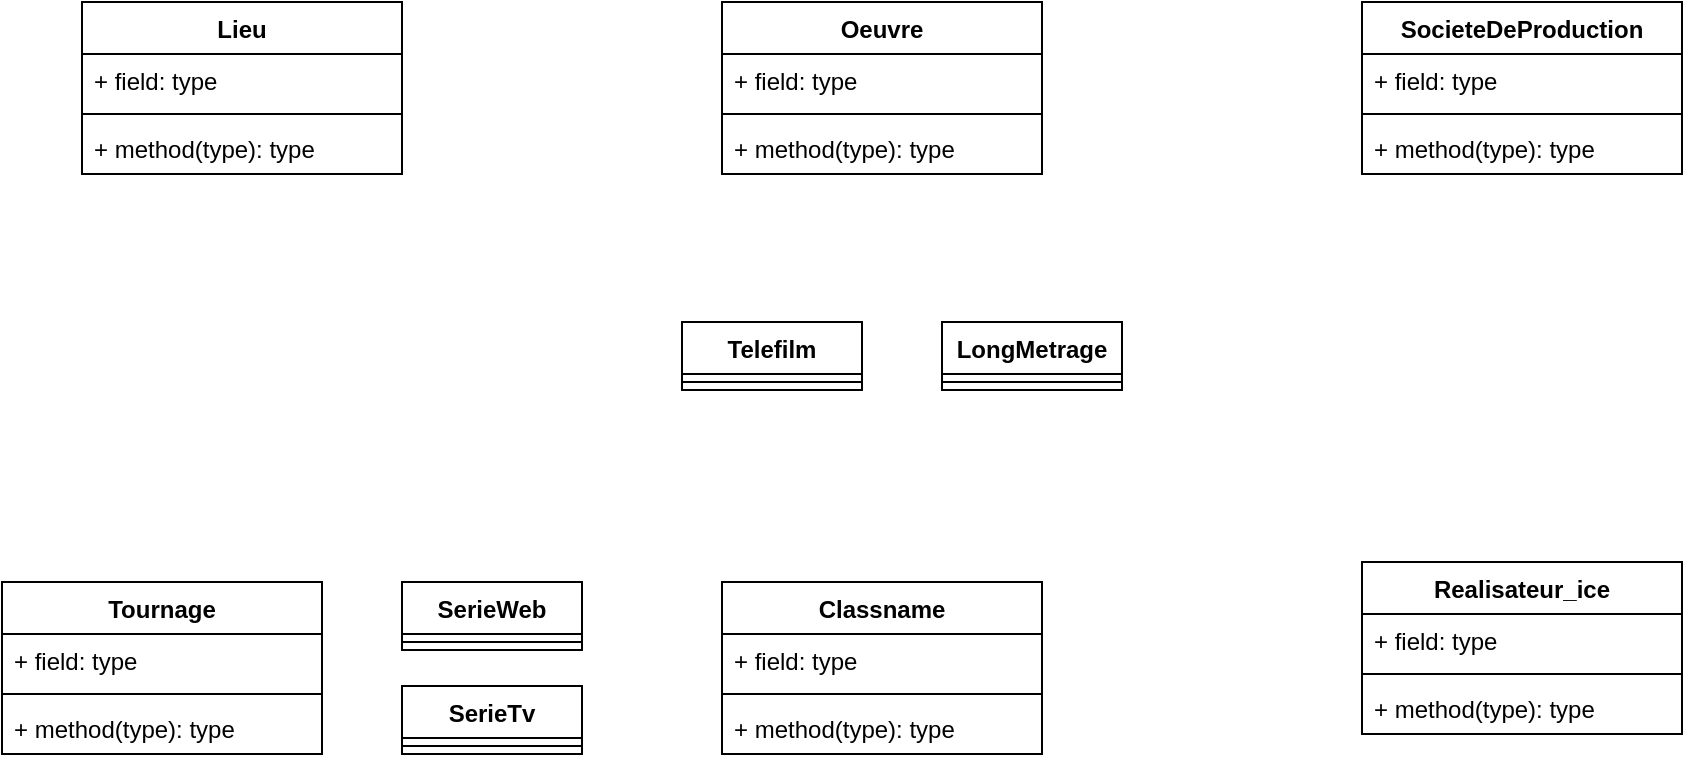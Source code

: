 <mxfile version="22.1.21" type="github">
  <diagram name="Page-1" id="kLz4-u6_VjbXKLenjGcM">
    <mxGraphModel dx="1178" dy="609" grid="1" gridSize="10" guides="1" tooltips="1" connect="1" arrows="1" fold="1" page="1" pageScale="1" pageWidth="827" pageHeight="1169" math="0" shadow="0">
      <root>
        <mxCell id="0" />
        <mxCell id="1" parent="0" />
        <mxCell id="PNJPhnujvYJMzO8sxgvw-102" value="SocieteDeProduction" style="swimlane;fontStyle=1;align=center;verticalAlign=top;childLayout=stackLayout;horizontal=1;startSize=26;horizontalStack=0;resizeParent=1;resizeParentMax=0;resizeLast=0;collapsible=1;marginBottom=0;whiteSpace=wrap;html=1;" vertex="1" parent="1">
          <mxGeometry x="720" y="40" width="160" height="86" as="geometry" />
        </mxCell>
        <mxCell id="PNJPhnujvYJMzO8sxgvw-103" value="+ field: type" style="text;strokeColor=none;fillColor=none;align=left;verticalAlign=top;spacingLeft=4;spacingRight=4;overflow=hidden;rotatable=0;points=[[0,0.5],[1,0.5]];portConstraint=eastwest;whiteSpace=wrap;html=1;" vertex="1" parent="PNJPhnujvYJMzO8sxgvw-102">
          <mxGeometry y="26" width="160" height="26" as="geometry" />
        </mxCell>
        <mxCell id="PNJPhnujvYJMzO8sxgvw-104" value="" style="line;strokeWidth=1;fillColor=none;align=left;verticalAlign=middle;spacingTop=-1;spacingLeft=3;spacingRight=3;rotatable=0;labelPosition=right;points=[];portConstraint=eastwest;strokeColor=inherit;" vertex="1" parent="PNJPhnujvYJMzO8sxgvw-102">
          <mxGeometry y="52" width="160" height="8" as="geometry" />
        </mxCell>
        <mxCell id="PNJPhnujvYJMzO8sxgvw-105" value="+ method(type): type" style="text;strokeColor=none;fillColor=none;align=left;verticalAlign=top;spacingLeft=4;spacingRight=4;overflow=hidden;rotatable=0;points=[[0,0.5],[1,0.5]];portConstraint=eastwest;whiteSpace=wrap;html=1;" vertex="1" parent="PNJPhnujvYJMzO8sxgvw-102">
          <mxGeometry y="60" width="160" height="26" as="geometry" />
        </mxCell>
        <mxCell id="PNJPhnujvYJMzO8sxgvw-110" value="Oeuvre" style="swimlane;fontStyle=1;align=center;verticalAlign=top;childLayout=stackLayout;horizontal=1;startSize=26;horizontalStack=0;resizeParent=1;resizeParentMax=0;resizeLast=0;collapsible=1;marginBottom=0;whiteSpace=wrap;html=1;" vertex="1" parent="1">
          <mxGeometry x="400" y="40" width="160" height="86" as="geometry" />
        </mxCell>
        <mxCell id="PNJPhnujvYJMzO8sxgvw-111" value="+ field: type" style="text;strokeColor=none;fillColor=none;align=left;verticalAlign=top;spacingLeft=4;spacingRight=4;overflow=hidden;rotatable=0;points=[[0,0.5],[1,0.5]];portConstraint=eastwest;whiteSpace=wrap;html=1;" vertex="1" parent="PNJPhnujvYJMzO8sxgvw-110">
          <mxGeometry y="26" width="160" height="26" as="geometry" />
        </mxCell>
        <mxCell id="PNJPhnujvYJMzO8sxgvw-112" value="" style="line;strokeWidth=1;fillColor=none;align=left;verticalAlign=middle;spacingTop=-1;spacingLeft=3;spacingRight=3;rotatable=0;labelPosition=right;points=[];portConstraint=eastwest;strokeColor=inherit;" vertex="1" parent="PNJPhnujvYJMzO8sxgvw-110">
          <mxGeometry y="52" width="160" height="8" as="geometry" />
        </mxCell>
        <mxCell id="PNJPhnujvYJMzO8sxgvw-113" value="+ method(type): type" style="text;strokeColor=none;fillColor=none;align=left;verticalAlign=top;spacingLeft=4;spacingRight=4;overflow=hidden;rotatable=0;points=[[0,0.5],[1,0.5]];portConstraint=eastwest;whiteSpace=wrap;html=1;" vertex="1" parent="PNJPhnujvYJMzO8sxgvw-110">
          <mxGeometry y="60" width="160" height="26" as="geometry" />
        </mxCell>
        <mxCell id="PNJPhnujvYJMzO8sxgvw-114" value="Classname" style="swimlane;fontStyle=1;align=center;verticalAlign=top;childLayout=stackLayout;horizontal=1;startSize=26;horizontalStack=0;resizeParent=1;resizeParentMax=0;resizeLast=0;collapsible=1;marginBottom=0;whiteSpace=wrap;html=1;" vertex="1" parent="1">
          <mxGeometry x="400" y="330" width="160" height="86" as="geometry" />
        </mxCell>
        <mxCell id="PNJPhnujvYJMzO8sxgvw-115" value="+ field: type" style="text;strokeColor=none;fillColor=none;align=left;verticalAlign=top;spacingLeft=4;spacingRight=4;overflow=hidden;rotatable=0;points=[[0,0.5],[1,0.5]];portConstraint=eastwest;whiteSpace=wrap;html=1;" vertex="1" parent="PNJPhnujvYJMzO8sxgvw-114">
          <mxGeometry y="26" width="160" height="26" as="geometry" />
        </mxCell>
        <mxCell id="PNJPhnujvYJMzO8sxgvw-116" value="" style="line;strokeWidth=1;fillColor=none;align=left;verticalAlign=middle;spacingTop=-1;spacingLeft=3;spacingRight=3;rotatable=0;labelPosition=right;points=[];portConstraint=eastwest;strokeColor=inherit;" vertex="1" parent="PNJPhnujvYJMzO8sxgvw-114">
          <mxGeometry y="52" width="160" height="8" as="geometry" />
        </mxCell>
        <mxCell id="PNJPhnujvYJMzO8sxgvw-117" value="+ method(type): type" style="text;strokeColor=none;fillColor=none;align=left;verticalAlign=top;spacingLeft=4;spacingRight=4;overflow=hidden;rotatable=0;points=[[0,0.5],[1,0.5]];portConstraint=eastwest;whiteSpace=wrap;html=1;" vertex="1" parent="PNJPhnujvYJMzO8sxgvw-114">
          <mxGeometry y="60" width="160" height="26" as="geometry" />
        </mxCell>
        <mxCell id="PNJPhnujvYJMzO8sxgvw-118" value="Tournage" style="swimlane;fontStyle=1;align=center;verticalAlign=top;childLayout=stackLayout;horizontal=1;startSize=26;horizontalStack=0;resizeParent=1;resizeParentMax=0;resizeLast=0;collapsible=1;marginBottom=0;whiteSpace=wrap;html=1;" vertex="1" parent="1">
          <mxGeometry x="40" y="330" width="160" height="86" as="geometry" />
        </mxCell>
        <mxCell id="PNJPhnujvYJMzO8sxgvw-119" value="+ field: type" style="text;strokeColor=none;fillColor=none;align=left;verticalAlign=top;spacingLeft=4;spacingRight=4;overflow=hidden;rotatable=0;points=[[0,0.5],[1,0.5]];portConstraint=eastwest;whiteSpace=wrap;html=1;" vertex="1" parent="PNJPhnujvYJMzO8sxgvw-118">
          <mxGeometry y="26" width="160" height="26" as="geometry" />
        </mxCell>
        <mxCell id="PNJPhnujvYJMzO8sxgvw-120" value="" style="line;strokeWidth=1;fillColor=none;align=left;verticalAlign=middle;spacingTop=-1;spacingLeft=3;spacingRight=3;rotatable=0;labelPosition=right;points=[];portConstraint=eastwest;strokeColor=inherit;" vertex="1" parent="PNJPhnujvYJMzO8sxgvw-118">
          <mxGeometry y="52" width="160" height="8" as="geometry" />
        </mxCell>
        <mxCell id="PNJPhnujvYJMzO8sxgvw-121" value="+ method(type): type" style="text;strokeColor=none;fillColor=none;align=left;verticalAlign=top;spacingLeft=4;spacingRight=4;overflow=hidden;rotatable=0;points=[[0,0.5],[1,0.5]];portConstraint=eastwest;whiteSpace=wrap;html=1;" vertex="1" parent="PNJPhnujvYJMzO8sxgvw-118">
          <mxGeometry y="60" width="160" height="26" as="geometry" />
        </mxCell>
        <mxCell id="PNJPhnujvYJMzO8sxgvw-122" value="SerieTv" style="swimlane;fontStyle=1;align=center;verticalAlign=top;childLayout=stackLayout;horizontal=1;startSize=26;horizontalStack=0;resizeParent=1;resizeParentMax=0;resizeLast=0;collapsible=1;marginBottom=0;whiteSpace=wrap;html=1;" vertex="1" parent="1">
          <mxGeometry x="240" y="382" width="90" height="34" as="geometry" />
        </mxCell>
        <mxCell id="PNJPhnujvYJMzO8sxgvw-124" value="" style="line;strokeWidth=1;fillColor=none;align=left;verticalAlign=middle;spacingTop=-1;spacingLeft=3;spacingRight=3;rotatable=0;labelPosition=right;points=[];portConstraint=eastwest;strokeColor=inherit;" vertex="1" parent="PNJPhnujvYJMzO8sxgvw-122">
          <mxGeometry y="26" width="90" height="8" as="geometry" />
        </mxCell>
        <mxCell id="PNJPhnujvYJMzO8sxgvw-126" value="Realisateur_ice" style="swimlane;fontStyle=1;align=center;verticalAlign=top;childLayout=stackLayout;horizontal=1;startSize=26;horizontalStack=0;resizeParent=1;resizeParentMax=0;resizeLast=0;collapsible=1;marginBottom=0;whiteSpace=wrap;html=1;" vertex="1" parent="1">
          <mxGeometry x="720" y="320" width="160" height="86" as="geometry" />
        </mxCell>
        <mxCell id="PNJPhnujvYJMzO8sxgvw-127" value="+ field: type" style="text;strokeColor=none;fillColor=none;align=left;verticalAlign=top;spacingLeft=4;spacingRight=4;overflow=hidden;rotatable=0;points=[[0,0.5],[1,0.5]];portConstraint=eastwest;whiteSpace=wrap;html=1;" vertex="1" parent="PNJPhnujvYJMzO8sxgvw-126">
          <mxGeometry y="26" width="160" height="26" as="geometry" />
        </mxCell>
        <mxCell id="PNJPhnujvYJMzO8sxgvw-128" value="" style="line;strokeWidth=1;fillColor=none;align=left;verticalAlign=middle;spacingTop=-1;spacingLeft=3;spacingRight=3;rotatable=0;labelPosition=right;points=[];portConstraint=eastwest;strokeColor=inherit;" vertex="1" parent="PNJPhnujvYJMzO8sxgvw-126">
          <mxGeometry y="52" width="160" height="8" as="geometry" />
        </mxCell>
        <mxCell id="PNJPhnujvYJMzO8sxgvw-129" value="+ method(type): type" style="text;strokeColor=none;fillColor=none;align=left;verticalAlign=top;spacingLeft=4;spacingRight=4;overflow=hidden;rotatable=0;points=[[0,0.5],[1,0.5]];portConstraint=eastwest;whiteSpace=wrap;html=1;" vertex="1" parent="PNJPhnujvYJMzO8sxgvw-126">
          <mxGeometry y="60" width="160" height="26" as="geometry" />
        </mxCell>
        <mxCell id="PNJPhnujvYJMzO8sxgvw-130" value="Lieu" style="swimlane;fontStyle=1;align=center;verticalAlign=top;childLayout=stackLayout;horizontal=1;startSize=26;horizontalStack=0;resizeParent=1;resizeParentMax=0;resizeLast=0;collapsible=1;marginBottom=0;whiteSpace=wrap;html=1;" vertex="1" parent="1">
          <mxGeometry x="80" y="40" width="160" height="86" as="geometry" />
        </mxCell>
        <mxCell id="PNJPhnujvYJMzO8sxgvw-131" value="+ field: type" style="text;strokeColor=none;fillColor=none;align=left;verticalAlign=top;spacingLeft=4;spacingRight=4;overflow=hidden;rotatable=0;points=[[0,0.5],[1,0.5]];portConstraint=eastwest;whiteSpace=wrap;html=1;" vertex="1" parent="PNJPhnujvYJMzO8sxgvw-130">
          <mxGeometry y="26" width="160" height="26" as="geometry" />
        </mxCell>
        <mxCell id="PNJPhnujvYJMzO8sxgvw-132" value="" style="line;strokeWidth=1;fillColor=none;align=left;verticalAlign=middle;spacingTop=-1;spacingLeft=3;spacingRight=3;rotatable=0;labelPosition=right;points=[];portConstraint=eastwest;strokeColor=inherit;" vertex="1" parent="PNJPhnujvYJMzO8sxgvw-130">
          <mxGeometry y="52" width="160" height="8" as="geometry" />
        </mxCell>
        <mxCell id="PNJPhnujvYJMzO8sxgvw-133" value="+ method(type): type" style="text;strokeColor=none;fillColor=none;align=left;verticalAlign=top;spacingLeft=4;spacingRight=4;overflow=hidden;rotatable=0;points=[[0,0.5],[1,0.5]];portConstraint=eastwest;whiteSpace=wrap;html=1;" vertex="1" parent="PNJPhnujvYJMzO8sxgvw-130">
          <mxGeometry y="60" width="160" height="26" as="geometry" />
        </mxCell>
        <mxCell id="PNJPhnujvYJMzO8sxgvw-138" value="SerieWeb" style="swimlane;fontStyle=1;align=center;verticalAlign=top;childLayout=stackLayout;horizontal=1;startSize=26;horizontalStack=0;resizeParent=1;resizeParentMax=0;resizeLast=0;collapsible=1;marginBottom=0;whiteSpace=wrap;html=1;" vertex="1" parent="1">
          <mxGeometry x="240" y="330" width="90" height="34" as="geometry" />
        </mxCell>
        <mxCell id="PNJPhnujvYJMzO8sxgvw-139" value="" style="line;strokeWidth=1;fillColor=none;align=left;verticalAlign=middle;spacingTop=-1;spacingLeft=3;spacingRight=3;rotatable=0;labelPosition=right;points=[];portConstraint=eastwest;strokeColor=inherit;" vertex="1" parent="PNJPhnujvYJMzO8sxgvw-138">
          <mxGeometry y="26" width="90" height="8" as="geometry" />
        </mxCell>
        <mxCell id="PNJPhnujvYJMzO8sxgvw-140" value="Telefilm" style="swimlane;fontStyle=1;align=center;verticalAlign=top;childLayout=stackLayout;horizontal=1;startSize=26;horizontalStack=0;resizeParent=1;resizeParentMax=0;resizeLast=0;collapsible=1;marginBottom=0;whiteSpace=wrap;html=1;" vertex="1" parent="1">
          <mxGeometry x="380" y="200" width="90" height="34" as="geometry" />
        </mxCell>
        <mxCell id="PNJPhnujvYJMzO8sxgvw-141" value="" style="line;strokeWidth=1;fillColor=none;align=left;verticalAlign=middle;spacingTop=-1;spacingLeft=3;spacingRight=3;rotatable=0;labelPosition=right;points=[];portConstraint=eastwest;strokeColor=inherit;" vertex="1" parent="PNJPhnujvYJMzO8sxgvw-140">
          <mxGeometry y="26" width="90" height="8" as="geometry" />
        </mxCell>
        <mxCell id="PNJPhnujvYJMzO8sxgvw-142" value="LongMetrage" style="swimlane;fontStyle=1;align=center;verticalAlign=top;childLayout=stackLayout;horizontal=1;startSize=26;horizontalStack=0;resizeParent=1;resizeParentMax=0;resizeLast=0;collapsible=1;marginBottom=0;whiteSpace=wrap;html=1;" vertex="1" parent="1">
          <mxGeometry x="510" y="200" width="90" height="34" as="geometry" />
        </mxCell>
        <mxCell id="PNJPhnujvYJMzO8sxgvw-143" value="" style="line;strokeWidth=1;fillColor=none;align=left;verticalAlign=middle;spacingTop=-1;spacingLeft=3;spacingRight=3;rotatable=0;labelPosition=right;points=[];portConstraint=eastwest;strokeColor=inherit;" vertex="1" parent="PNJPhnujvYJMzO8sxgvw-142">
          <mxGeometry y="26" width="90" height="8" as="geometry" />
        </mxCell>
      </root>
    </mxGraphModel>
  </diagram>
</mxfile>
